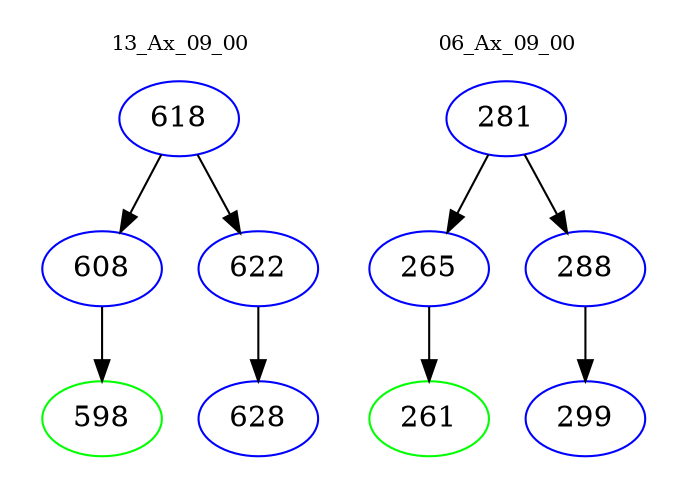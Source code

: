 digraph{
subgraph cluster_0 {
color = white
label = "13_Ax_09_00";
fontsize=10;
T0_618 [label="618", color="blue"]
T0_618 -> T0_608 [color="black"]
T0_608 [label="608", color="blue"]
T0_608 -> T0_598 [color="black"]
T0_598 [label="598", color="green"]
T0_618 -> T0_622 [color="black"]
T0_622 [label="622", color="blue"]
T0_622 -> T0_628 [color="black"]
T0_628 [label="628", color="blue"]
}
subgraph cluster_1 {
color = white
label = "06_Ax_09_00";
fontsize=10;
T1_281 [label="281", color="blue"]
T1_281 -> T1_265 [color="black"]
T1_265 [label="265", color="blue"]
T1_265 -> T1_261 [color="black"]
T1_261 [label="261", color="green"]
T1_281 -> T1_288 [color="black"]
T1_288 [label="288", color="blue"]
T1_288 -> T1_299 [color="black"]
T1_299 [label="299", color="blue"]
}
}
